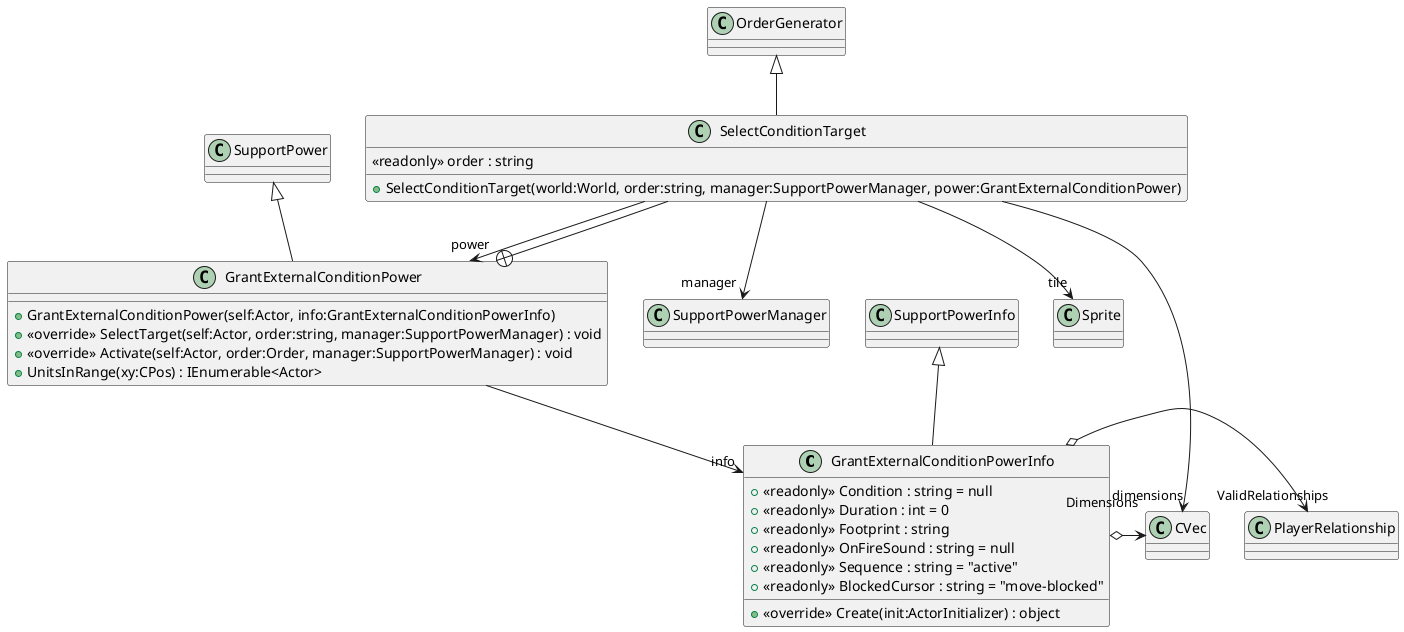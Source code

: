 @startuml
class GrantExternalConditionPowerInfo {
    + <<readonly>> Condition : string = null
    + <<readonly>> Duration : int = 0
    + <<readonly>> Footprint : string
    + <<readonly>> OnFireSound : string = null
    + <<readonly>> Sequence : string = "active"
    + <<readonly>> BlockedCursor : string = "move-blocked"
    + <<override>> Create(init:ActorInitializer) : object
}
class GrantExternalConditionPower {
    + GrantExternalConditionPower(self:Actor, info:GrantExternalConditionPowerInfo)
    + <<override>> SelectTarget(self:Actor, order:string, manager:SupportPowerManager) : void
    + <<override>> Activate(self:Actor, order:Order, manager:SupportPowerManager) : void
    + UnitsInRange(xy:CPos) : IEnumerable<Actor>
}
class SelectConditionTarget {
    <<readonly>> order : string
    + SelectConditionTarget(world:World, order:string, manager:SupportPowerManager, power:GrantExternalConditionPower)
}
SupportPowerInfo <|-- GrantExternalConditionPowerInfo
GrantExternalConditionPowerInfo o-> "Dimensions" CVec
GrantExternalConditionPowerInfo o-> "ValidRelationships" PlayerRelationship
SupportPower <|-- GrantExternalConditionPower
GrantExternalConditionPower --> "info" GrantExternalConditionPowerInfo
GrantExternalConditionPower +-- SelectConditionTarget
OrderGenerator <|-- SelectConditionTarget
SelectConditionTarget --> "power" GrantExternalConditionPower
SelectConditionTarget --> "dimensions" CVec
SelectConditionTarget --> "tile" Sprite
SelectConditionTarget --> "manager" SupportPowerManager
@enduml
